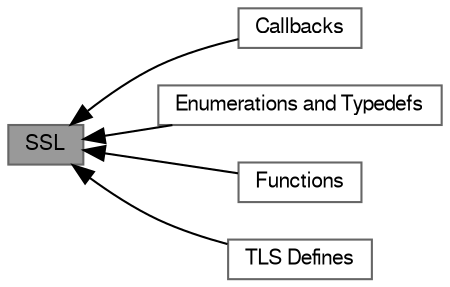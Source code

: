digraph "SSL"
{
 // LATEX_PDF_SIZE
  bgcolor="transparent";
  edge [fontname=FreeSans,fontsize=10,labelfontname=FreeSans,labelfontsize=10];
  node [fontname=FreeSans,fontsize=10,shape=box,height=0.2,width=0.4];
  rankdir=LR;
  Node1 [label="SSL",height=0.2,width=0.4,color="gray40", fillcolor="grey60", style="filled", fontcolor="black",tooltip="Provides a description of the SSL Layer."];
  Node2 [label="Callbacks",height=0.2,width=0.4,color="grey40", fillcolor="white", style="filled",URL="$group___s_s_l_callbacks.html",tooltip="Provides detail on the available callbacks for the SSL Layer."];
  Node3 [label="Enumerations and Typedefs",height=0.2,width=0.4,color="grey40", fillcolor="white", style="filled",URL="$group___s_s_l_enums.html",tooltip="Specifies the enums and Data Structures used by the SSL APIs."];
  Node4 [label="Functions",height=0.2,width=0.4,color="grey40", fillcolor="white", style="filled",URL="$group___s_s_l_f_u_n_c_t_i_o_n_s.html",tooltip="Provides detail on the available APIs for the SSL Layer."];
  Node5 [label="TLS Defines",height=0.2,width=0.4,color="grey40", fillcolor="white", style="filled",URL="$group___t_l_s_defines.html",tooltip=" "];
  Node1->Node2 [shape=plaintext, dir="back", style="solid"];
  Node1->Node3 [shape=plaintext, dir="back", style="solid"];
  Node1->Node4 [shape=plaintext, dir="back", style="solid"];
  Node1->Node5 [shape=plaintext, dir="back", style="solid"];
}
